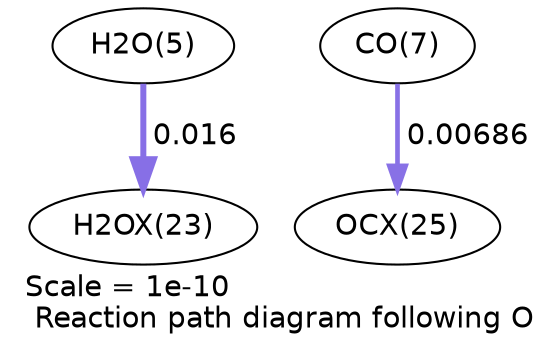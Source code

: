 digraph reaction_paths {
center=1;
s7 -> s57[fontname="Helvetica", penwidth=2.88, arrowsize=1.44, color="0.7, 0.516, 0.9"
, label=" 0.016"];
s9 -> s59[fontname="Helvetica", penwidth=2.24, arrowsize=1.12, color="0.7, 0.507, 0.9"
, label=" 0.00686"];
s7 [ fontname="Helvetica", label="H2O(5)"];
s9 [ fontname="Helvetica", label="CO(7)"];
s57 [ fontname="Helvetica", label="H2OX(23)"];
s59 [ fontname="Helvetica", label="OCX(25)"];
 label = "Scale = 1e-10\l Reaction path diagram following O";
 fontname = "Helvetica";
}
